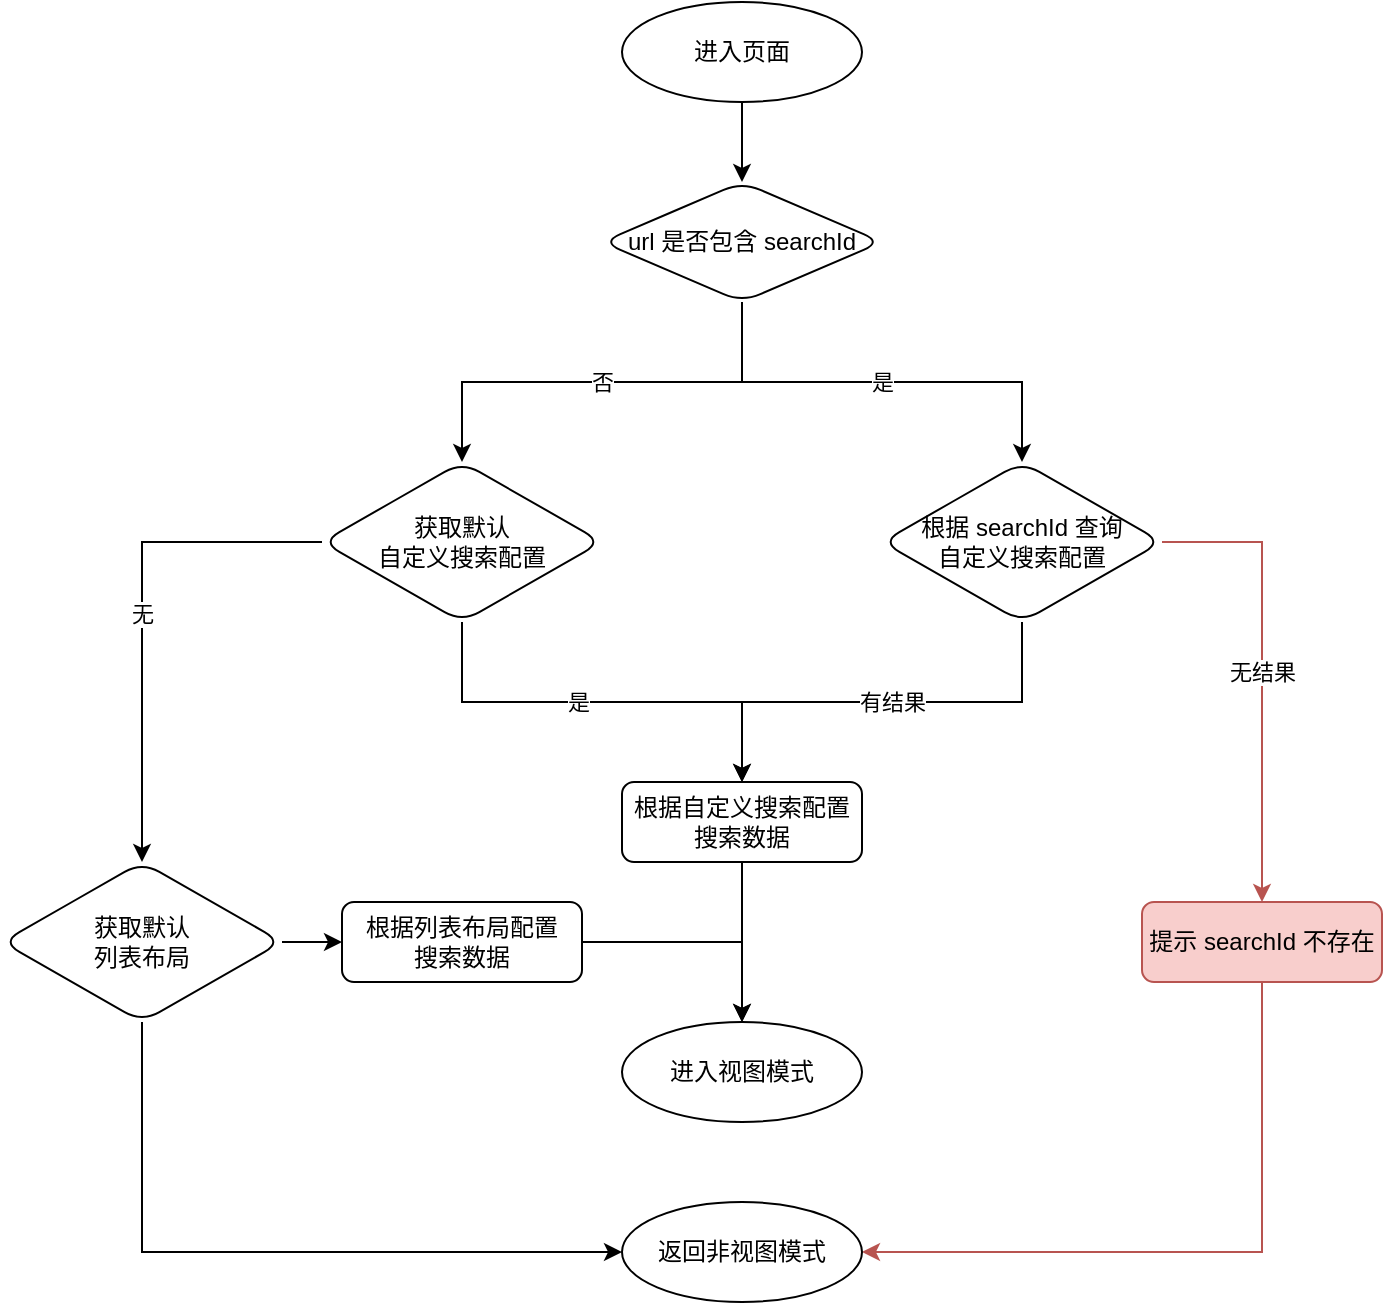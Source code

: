 <mxfile version="20.5.3" type="github">
  <diagram id="imFZ07dwRDms2zyObWHm" name="第 1 页">
    <mxGraphModel dx="1501" dy="843" grid="1" gridSize="10" guides="1" tooltips="1" connect="1" arrows="1" fold="1" page="1" pageScale="1" pageWidth="2339" pageHeight="3300" math="0" shadow="0">
      <root>
        <mxCell id="0" />
        <mxCell id="1" parent="0" />
        <mxCell id="8Sr3WNEwU65QQ85RrxuD-3" value="" style="edgeStyle=orthogonalEdgeStyle;rounded=0;orthogonalLoop=1;jettySize=auto;html=1;exitX=0.5;exitY=1;exitDx=0;exitDy=0;" edge="1" parent="1" source="8Sr3WNEwU65QQ85RrxuD-48" target="8Sr3WNEwU65QQ85RrxuD-2">
          <mxGeometry relative="1" as="geometry">
            <mxPoint x="580" y="120" as="sourcePoint" />
          </mxGeometry>
        </mxCell>
        <mxCell id="8Sr3WNEwU65QQ85RrxuD-9" value="是" style="edgeStyle=orthogonalEdgeStyle;rounded=0;orthogonalLoop=1;jettySize=auto;html=1;exitX=0.5;exitY=1;exitDx=0;exitDy=0;" edge="1" parent="1" source="8Sr3WNEwU65QQ85RrxuD-2" target="8Sr3WNEwU65QQ85RrxuD-8">
          <mxGeometry relative="1" as="geometry">
            <mxPoint as="offset" />
          </mxGeometry>
        </mxCell>
        <mxCell id="8Sr3WNEwU65QQ85RrxuD-22" value="否" style="edgeStyle=orthogonalEdgeStyle;rounded=0;orthogonalLoop=1;jettySize=auto;html=1;exitX=0.5;exitY=1;exitDx=0;exitDy=0;" edge="1" parent="1" source="8Sr3WNEwU65QQ85RrxuD-2" target="8Sr3WNEwU65QQ85RrxuD-21">
          <mxGeometry relative="1" as="geometry">
            <mxPoint as="offset" />
          </mxGeometry>
        </mxCell>
        <mxCell id="8Sr3WNEwU65QQ85RrxuD-2" value="url 是否包含 searchId" style="rhombus;whiteSpace=wrap;html=1;rounded=1;" vertex="1" parent="1">
          <mxGeometry x="510" y="180" width="140" height="60" as="geometry" />
        </mxCell>
        <mxCell id="8Sr3WNEwU65QQ85RrxuD-13" value="有结果" style="edgeStyle=orthogonalEdgeStyle;rounded=0;orthogonalLoop=1;jettySize=auto;html=1;exitX=0.5;exitY=1;exitDx=0;exitDy=0;entryX=0.5;entryY=0;entryDx=0;entryDy=0;" edge="1" parent="1" source="8Sr3WNEwU65QQ85RrxuD-8" target="8Sr3WNEwU65QQ85RrxuD-30">
          <mxGeometry x="-0.04" relative="1" as="geometry">
            <mxPoint x="660" y="530" as="targetPoint" />
            <mxPoint as="offset" />
          </mxGeometry>
        </mxCell>
        <mxCell id="8Sr3WNEwU65QQ85RrxuD-18" value="无结果" style="edgeStyle=orthogonalEdgeStyle;rounded=0;orthogonalLoop=1;jettySize=auto;html=1;exitX=1;exitY=0.5;exitDx=0;exitDy=0;entryX=0.5;entryY=0;entryDx=0;entryDy=0;fillColor=#f8cecc;strokeColor=#b85450;" edge="1" parent="1" source="8Sr3WNEwU65QQ85RrxuD-8" target="8Sr3WNEwU65QQ85RrxuD-16">
          <mxGeometry relative="1" as="geometry" />
        </mxCell>
        <mxCell id="8Sr3WNEwU65QQ85RrxuD-8" value="根据 searchId 查询&lt;br&gt;自定义搜索配置" style="rhombus;whiteSpace=wrap;html=1;rounded=1;" vertex="1" parent="1">
          <mxGeometry x="650" y="320" width="140" height="80" as="geometry" />
        </mxCell>
        <mxCell id="8Sr3WNEwU65QQ85RrxuD-20" value="" style="edgeStyle=orthogonalEdgeStyle;rounded=0;orthogonalLoop=1;jettySize=auto;html=1;fillColor=#f8cecc;strokeColor=#b85450;exitX=0.5;exitY=1;exitDx=0;exitDy=0;entryX=1;entryY=0.5;entryDx=0;entryDy=0;" edge="1" parent="1" source="8Sr3WNEwU65QQ85RrxuD-16" target="8Sr3WNEwU65QQ85RrxuD-45">
          <mxGeometry relative="1" as="geometry">
            <mxPoint x="640" y="860" as="targetPoint" />
          </mxGeometry>
        </mxCell>
        <mxCell id="8Sr3WNEwU65QQ85RrxuD-16" value="提示 searchId 不存在" style="whiteSpace=wrap;html=1;rounded=1;fillColor=#f8cecc;strokeColor=#b85450;" vertex="1" parent="1">
          <mxGeometry x="780" y="540" width="120" height="40" as="geometry" />
        </mxCell>
        <mxCell id="8Sr3WNEwU65QQ85RrxuD-27" value="" style="edgeStyle=orthogonalEdgeStyle;rounded=0;orthogonalLoop=1;jettySize=auto;html=1;exitX=0;exitY=0.5;exitDx=0;exitDy=0;" edge="1" parent="1" source="8Sr3WNEwU65QQ85RrxuD-21" target="8Sr3WNEwU65QQ85RrxuD-26">
          <mxGeometry relative="1" as="geometry" />
        </mxCell>
        <mxCell id="8Sr3WNEwU65QQ85RrxuD-40" value="无" style="edgeLabel;html=1;align=center;verticalAlign=middle;resizable=0;points=[];" vertex="1" connectable="0" parent="8Sr3WNEwU65QQ85RrxuD-27">
          <mxGeometry x="-0.076" relative="1" as="geometry">
            <mxPoint y="10" as="offset" />
          </mxGeometry>
        </mxCell>
        <mxCell id="8Sr3WNEwU65QQ85RrxuD-32" value="是" style="edgeStyle=orthogonalEdgeStyle;rounded=0;orthogonalLoop=1;jettySize=auto;html=1;exitX=0.5;exitY=1;exitDx=0;exitDy=0;entryX=0.5;entryY=0;entryDx=0;entryDy=0;" edge="1" parent="1" source="8Sr3WNEwU65QQ85RrxuD-21" target="8Sr3WNEwU65QQ85RrxuD-30">
          <mxGeometry x="-0.111" relative="1" as="geometry">
            <mxPoint as="offset" />
          </mxGeometry>
        </mxCell>
        <mxCell id="8Sr3WNEwU65QQ85RrxuD-21" value="获取默认&lt;br&gt;自定义搜索配置" style="rhombus;whiteSpace=wrap;html=1;rounded=1;" vertex="1" parent="1">
          <mxGeometry x="370" y="320" width="140" height="80" as="geometry" />
        </mxCell>
        <mxCell id="8Sr3WNEwU65QQ85RrxuD-37" style="edgeStyle=orthogonalEdgeStyle;rounded=0;orthogonalLoop=1;jettySize=auto;html=1;exitX=0.5;exitY=1;exitDx=0;exitDy=0;entryX=0;entryY=0.5;entryDx=0;entryDy=0;" edge="1" parent="1" source="8Sr3WNEwU65QQ85RrxuD-26" target="8Sr3WNEwU65QQ85RrxuD-45">
          <mxGeometry relative="1" as="geometry">
            <mxPoint x="520" y="860" as="targetPoint" />
          </mxGeometry>
        </mxCell>
        <mxCell id="8Sr3WNEwU65QQ85RrxuD-39" value="" style="edgeStyle=orthogonalEdgeStyle;rounded=0;orthogonalLoop=1;jettySize=auto;html=1;exitX=1;exitY=0.5;exitDx=0;exitDy=0;" edge="1" parent="1" source="8Sr3WNEwU65QQ85RrxuD-26" target="8Sr3WNEwU65QQ85RrxuD-35">
          <mxGeometry relative="1" as="geometry" />
        </mxCell>
        <mxCell id="8Sr3WNEwU65QQ85RrxuD-26" value="获取默认&lt;br&gt;列表布局" style="rhombus;whiteSpace=wrap;html=1;rounded=1;" vertex="1" parent="1">
          <mxGeometry x="210" y="520" width="140" height="80" as="geometry" />
        </mxCell>
        <mxCell id="8Sr3WNEwU65QQ85RrxuD-44" value="" style="edgeStyle=orthogonalEdgeStyle;rounded=0;orthogonalLoop=1;jettySize=auto;html=1;" edge="1" parent="1" source="8Sr3WNEwU65QQ85RrxuD-30" target="8Sr3WNEwU65QQ85RrxuD-43">
          <mxGeometry relative="1" as="geometry" />
        </mxCell>
        <mxCell id="8Sr3WNEwU65QQ85RrxuD-30" value="根据自定义搜索配置&lt;br&gt;搜索数据" style="rounded=1;whiteSpace=wrap;html=1;" vertex="1" parent="1">
          <mxGeometry x="520" y="480" width="120" height="40" as="geometry" />
        </mxCell>
        <mxCell id="8Sr3WNEwU65QQ85RrxuD-46" style="edgeStyle=orthogonalEdgeStyle;rounded=0;orthogonalLoop=1;jettySize=auto;html=1;exitX=1;exitY=0.5;exitDx=0;exitDy=0;entryX=0.5;entryY=0;entryDx=0;entryDy=0;" edge="1" parent="1" source="8Sr3WNEwU65QQ85RrxuD-35" target="8Sr3WNEwU65QQ85RrxuD-43">
          <mxGeometry relative="1" as="geometry" />
        </mxCell>
        <mxCell id="8Sr3WNEwU65QQ85RrxuD-35" value="根据列表布局配置&lt;br&gt;搜索数据" style="whiteSpace=wrap;html=1;rounded=1;" vertex="1" parent="1">
          <mxGeometry x="380" y="540" width="120" height="40" as="geometry" />
        </mxCell>
        <mxCell id="8Sr3WNEwU65QQ85RrxuD-43" value="进入视图模式" style="ellipse;whiteSpace=wrap;html=1;rounded=1;" vertex="1" parent="1">
          <mxGeometry x="520" y="600" width="120" height="50" as="geometry" />
        </mxCell>
        <mxCell id="8Sr3WNEwU65QQ85RrxuD-45" value="返回非视图模式" style="ellipse;whiteSpace=wrap;html=1;rounded=1;" vertex="1" parent="1">
          <mxGeometry x="520" y="690" width="120" height="50" as="geometry" />
        </mxCell>
        <mxCell id="8Sr3WNEwU65QQ85RrxuD-48" value="进入页面" style="ellipse;whiteSpace=wrap;html=1;rounded=1;" vertex="1" parent="1">
          <mxGeometry x="520" y="90" width="120" height="50" as="geometry" />
        </mxCell>
      </root>
    </mxGraphModel>
  </diagram>
</mxfile>
